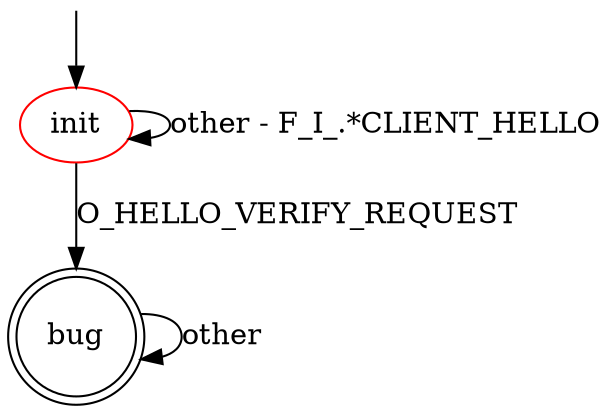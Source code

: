 digraph G {
label=""
init [color="red"]
bug [shape="doublecircle"]
 
init -> init [label="other - F_I_.*CLIENT_HELLO"]
init -> bug [label="O_HELLO_VERIFY_REQUEST"]

bug -> bug [label="other"]

__start0 [label="" shape="none" width="0" height="0"];
__start0 -> init;
}
